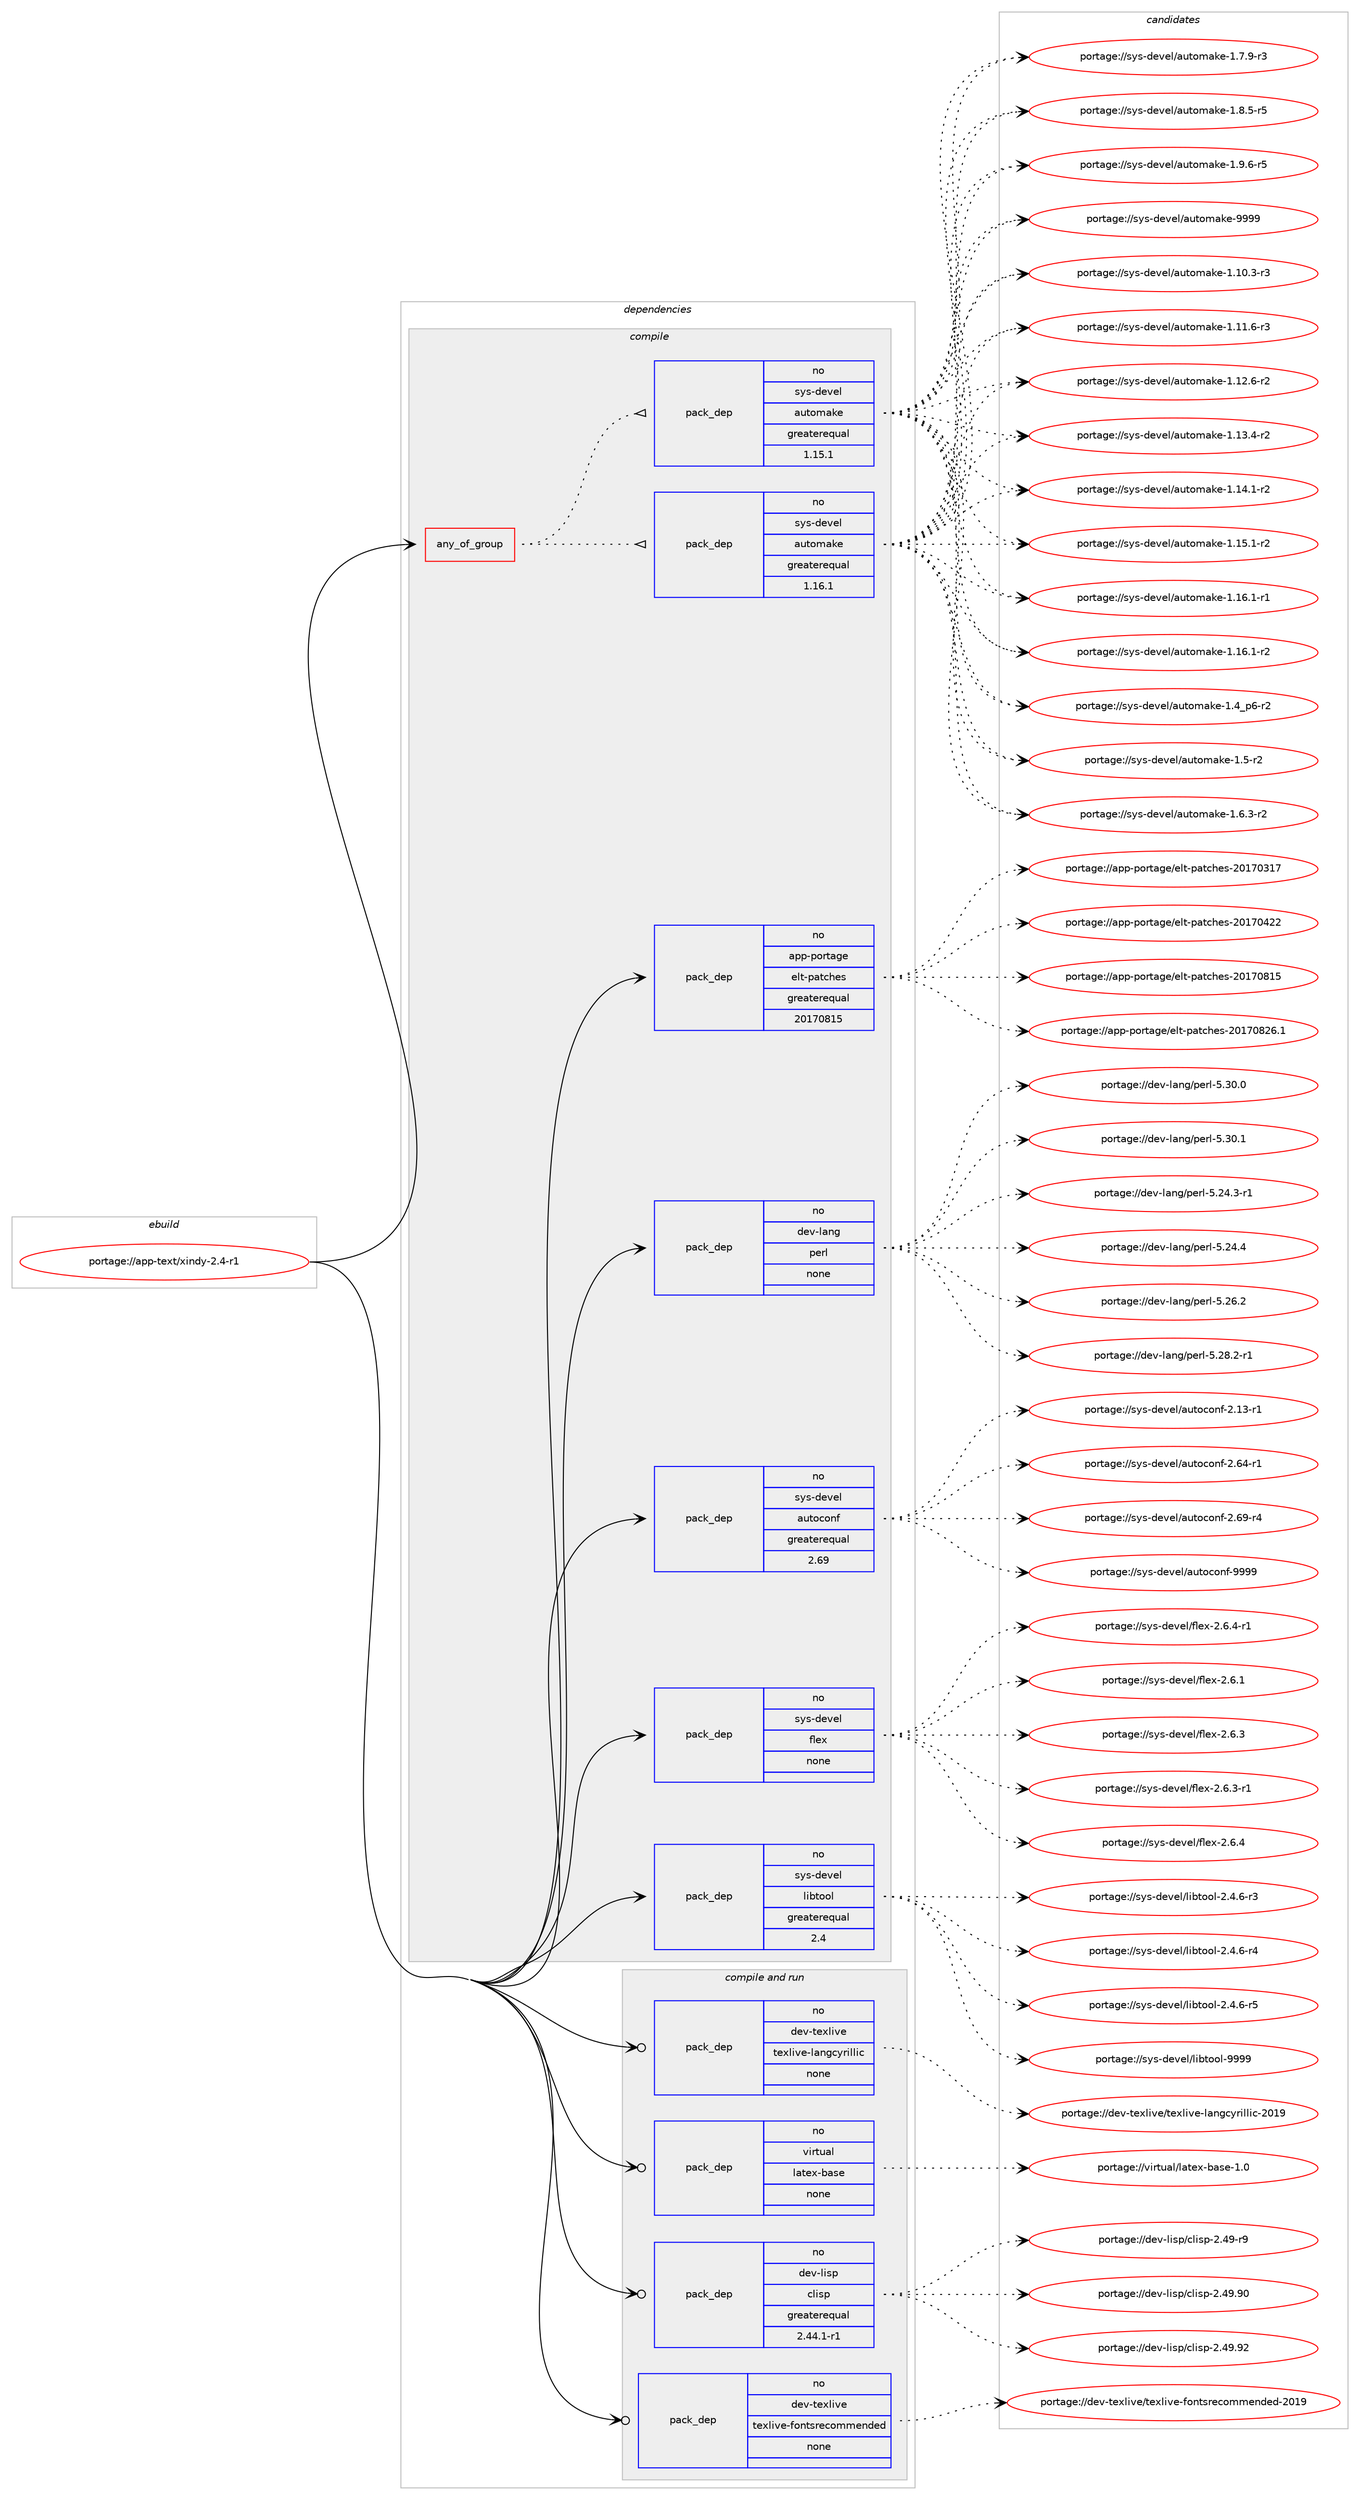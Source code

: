 digraph prolog {

# *************
# Graph options
# *************

newrank=true;
concentrate=true;
compound=true;
graph [rankdir=LR,fontname=Helvetica,fontsize=10,ranksep=1.5];#, ranksep=2.5, nodesep=0.2];
edge  [arrowhead=vee];
node  [fontname=Helvetica,fontsize=10];

# **********
# The ebuild
# **********

subgraph cluster_leftcol {
color=gray;
rank=same;
label=<<i>ebuild</i>>;
id [label="portage://app-text/xindy-2.4-r1", color=red, width=4, href="../app-text/xindy-2.4-r1.svg"];
}

# ****************
# The dependencies
# ****************

subgraph cluster_midcol {
color=gray;
label=<<i>dependencies</i>>;
subgraph cluster_compile {
fillcolor="#eeeeee";
style=filled;
label=<<i>compile</i>>;
subgraph any814 {
dependency48692 [label=<<TABLE BORDER="0" CELLBORDER="1" CELLSPACING="0" CELLPADDING="4"><TR><TD CELLPADDING="10">any_of_group</TD></TR></TABLE>>, shape=none, color=red];subgraph pack36217 {
dependency48693 [label=<<TABLE BORDER="0" CELLBORDER="1" CELLSPACING="0" CELLPADDING="4" WIDTH="220"><TR><TD ROWSPAN="6" CELLPADDING="30">pack_dep</TD></TR><TR><TD WIDTH="110">no</TD></TR><TR><TD>sys-devel</TD></TR><TR><TD>automake</TD></TR><TR><TD>greaterequal</TD></TR><TR><TD>1.16.1</TD></TR></TABLE>>, shape=none, color=blue];
}
dependency48692:e -> dependency48693:w [weight=20,style="dotted",arrowhead="oinv"];
subgraph pack36218 {
dependency48694 [label=<<TABLE BORDER="0" CELLBORDER="1" CELLSPACING="0" CELLPADDING="4" WIDTH="220"><TR><TD ROWSPAN="6" CELLPADDING="30">pack_dep</TD></TR><TR><TD WIDTH="110">no</TD></TR><TR><TD>sys-devel</TD></TR><TR><TD>automake</TD></TR><TR><TD>greaterequal</TD></TR><TR><TD>1.15.1</TD></TR></TABLE>>, shape=none, color=blue];
}
dependency48692:e -> dependency48694:w [weight=20,style="dotted",arrowhead="oinv"];
}
id:e -> dependency48692:w [weight=20,style="solid",arrowhead="vee"];
subgraph pack36219 {
dependency48695 [label=<<TABLE BORDER="0" CELLBORDER="1" CELLSPACING="0" CELLPADDING="4" WIDTH="220"><TR><TD ROWSPAN="6" CELLPADDING="30">pack_dep</TD></TR><TR><TD WIDTH="110">no</TD></TR><TR><TD>app-portage</TD></TR><TR><TD>elt-patches</TD></TR><TR><TD>greaterequal</TD></TR><TR><TD>20170815</TD></TR></TABLE>>, shape=none, color=blue];
}
id:e -> dependency48695:w [weight=20,style="solid",arrowhead="vee"];
subgraph pack36220 {
dependency48696 [label=<<TABLE BORDER="0" CELLBORDER="1" CELLSPACING="0" CELLPADDING="4" WIDTH="220"><TR><TD ROWSPAN="6" CELLPADDING="30">pack_dep</TD></TR><TR><TD WIDTH="110">no</TD></TR><TR><TD>dev-lang</TD></TR><TR><TD>perl</TD></TR><TR><TD>none</TD></TR><TR><TD></TD></TR></TABLE>>, shape=none, color=blue];
}
id:e -> dependency48696:w [weight=20,style="solid",arrowhead="vee"];
subgraph pack36221 {
dependency48697 [label=<<TABLE BORDER="0" CELLBORDER="1" CELLSPACING="0" CELLPADDING="4" WIDTH="220"><TR><TD ROWSPAN="6" CELLPADDING="30">pack_dep</TD></TR><TR><TD WIDTH="110">no</TD></TR><TR><TD>sys-devel</TD></TR><TR><TD>autoconf</TD></TR><TR><TD>greaterequal</TD></TR><TR><TD>2.69</TD></TR></TABLE>>, shape=none, color=blue];
}
id:e -> dependency48697:w [weight=20,style="solid",arrowhead="vee"];
subgraph pack36222 {
dependency48698 [label=<<TABLE BORDER="0" CELLBORDER="1" CELLSPACING="0" CELLPADDING="4" WIDTH="220"><TR><TD ROWSPAN="6" CELLPADDING="30">pack_dep</TD></TR><TR><TD WIDTH="110">no</TD></TR><TR><TD>sys-devel</TD></TR><TR><TD>flex</TD></TR><TR><TD>none</TD></TR><TR><TD></TD></TR></TABLE>>, shape=none, color=blue];
}
id:e -> dependency48698:w [weight=20,style="solid",arrowhead="vee"];
subgraph pack36223 {
dependency48699 [label=<<TABLE BORDER="0" CELLBORDER="1" CELLSPACING="0" CELLPADDING="4" WIDTH="220"><TR><TD ROWSPAN="6" CELLPADDING="30">pack_dep</TD></TR><TR><TD WIDTH="110">no</TD></TR><TR><TD>sys-devel</TD></TR><TR><TD>libtool</TD></TR><TR><TD>greaterequal</TD></TR><TR><TD>2.4</TD></TR></TABLE>>, shape=none, color=blue];
}
id:e -> dependency48699:w [weight=20,style="solid",arrowhead="vee"];
}
subgraph cluster_compileandrun {
fillcolor="#eeeeee";
style=filled;
label=<<i>compile and run</i>>;
subgraph pack36224 {
dependency48700 [label=<<TABLE BORDER="0" CELLBORDER="1" CELLSPACING="0" CELLPADDING="4" WIDTH="220"><TR><TD ROWSPAN="6" CELLPADDING="30">pack_dep</TD></TR><TR><TD WIDTH="110">no</TD></TR><TR><TD>dev-lisp</TD></TR><TR><TD>clisp</TD></TR><TR><TD>greaterequal</TD></TR><TR><TD>2.44.1-r1</TD></TR></TABLE>>, shape=none, color=blue];
}
id:e -> dependency48700:w [weight=20,style="solid",arrowhead="odotvee"];
subgraph pack36225 {
dependency48701 [label=<<TABLE BORDER="0" CELLBORDER="1" CELLSPACING="0" CELLPADDING="4" WIDTH="220"><TR><TD ROWSPAN="6" CELLPADDING="30">pack_dep</TD></TR><TR><TD WIDTH="110">no</TD></TR><TR><TD>dev-texlive</TD></TR><TR><TD>texlive-fontsrecommended</TD></TR><TR><TD>none</TD></TR><TR><TD></TD></TR></TABLE>>, shape=none, color=blue];
}
id:e -> dependency48701:w [weight=20,style="solid",arrowhead="odotvee"];
subgraph pack36226 {
dependency48702 [label=<<TABLE BORDER="0" CELLBORDER="1" CELLSPACING="0" CELLPADDING="4" WIDTH="220"><TR><TD ROWSPAN="6" CELLPADDING="30">pack_dep</TD></TR><TR><TD WIDTH="110">no</TD></TR><TR><TD>dev-texlive</TD></TR><TR><TD>texlive-langcyrillic</TD></TR><TR><TD>none</TD></TR><TR><TD></TD></TR></TABLE>>, shape=none, color=blue];
}
id:e -> dependency48702:w [weight=20,style="solid",arrowhead="odotvee"];
subgraph pack36227 {
dependency48703 [label=<<TABLE BORDER="0" CELLBORDER="1" CELLSPACING="0" CELLPADDING="4" WIDTH="220"><TR><TD ROWSPAN="6" CELLPADDING="30">pack_dep</TD></TR><TR><TD WIDTH="110">no</TD></TR><TR><TD>virtual</TD></TR><TR><TD>latex-base</TD></TR><TR><TD>none</TD></TR><TR><TD></TD></TR></TABLE>>, shape=none, color=blue];
}
id:e -> dependency48703:w [weight=20,style="solid",arrowhead="odotvee"];
}
subgraph cluster_run {
fillcolor="#eeeeee";
style=filled;
label=<<i>run</i>>;
}
}

# **************
# The candidates
# **************

subgraph cluster_choices {
rank=same;
color=gray;
label=<<i>candidates</i>>;

subgraph choice36217 {
color=black;
nodesep=1;
choiceportage11512111545100101118101108479711711611110997107101454946494846514511451 [label="portage://sys-devel/automake-1.10.3-r3", color=red, width=4,href="../sys-devel/automake-1.10.3-r3.svg"];
choiceportage11512111545100101118101108479711711611110997107101454946494946544511451 [label="portage://sys-devel/automake-1.11.6-r3", color=red, width=4,href="../sys-devel/automake-1.11.6-r3.svg"];
choiceportage11512111545100101118101108479711711611110997107101454946495046544511450 [label="portage://sys-devel/automake-1.12.6-r2", color=red, width=4,href="../sys-devel/automake-1.12.6-r2.svg"];
choiceportage11512111545100101118101108479711711611110997107101454946495146524511450 [label="portage://sys-devel/automake-1.13.4-r2", color=red, width=4,href="../sys-devel/automake-1.13.4-r2.svg"];
choiceportage11512111545100101118101108479711711611110997107101454946495246494511450 [label="portage://sys-devel/automake-1.14.1-r2", color=red, width=4,href="../sys-devel/automake-1.14.1-r2.svg"];
choiceportage11512111545100101118101108479711711611110997107101454946495346494511450 [label="portage://sys-devel/automake-1.15.1-r2", color=red, width=4,href="../sys-devel/automake-1.15.1-r2.svg"];
choiceportage11512111545100101118101108479711711611110997107101454946495446494511449 [label="portage://sys-devel/automake-1.16.1-r1", color=red, width=4,href="../sys-devel/automake-1.16.1-r1.svg"];
choiceportage11512111545100101118101108479711711611110997107101454946495446494511450 [label="portage://sys-devel/automake-1.16.1-r2", color=red, width=4,href="../sys-devel/automake-1.16.1-r2.svg"];
choiceportage115121115451001011181011084797117116111109971071014549465295112544511450 [label="portage://sys-devel/automake-1.4_p6-r2", color=red, width=4,href="../sys-devel/automake-1.4_p6-r2.svg"];
choiceportage11512111545100101118101108479711711611110997107101454946534511450 [label="portage://sys-devel/automake-1.5-r2", color=red, width=4,href="../sys-devel/automake-1.5-r2.svg"];
choiceportage115121115451001011181011084797117116111109971071014549465446514511450 [label="portage://sys-devel/automake-1.6.3-r2", color=red, width=4,href="../sys-devel/automake-1.6.3-r2.svg"];
choiceportage115121115451001011181011084797117116111109971071014549465546574511451 [label="portage://sys-devel/automake-1.7.9-r3", color=red, width=4,href="../sys-devel/automake-1.7.9-r3.svg"];
choiceportage115121115451001011181011084797117116111109971071014549465646534511453 [label="portage://sys-devel/automake-1.8.5-r5", color=red, width=4,href="../sys-devel/automake-1.8.5-r5.svg"];
choiceportage115121115451001011181011084797117116111109971071014549465746544511453 [label="portage://sys-devel/automake-1.9.6-r5", color=red, width=4,href="../sys-devel/automake-1.9.6-r5.svg"];
choiceportage115121115451001011181011084797117116111109971071014557575757 [label="portage://sys-devel/automake-9999", color=red, width=4,href="../sys-devel/automake-9999.svg"];
dependency48693:e -> choiceportage11512111545100101118101108479711711611110997107101454946494846514511451:w [style=dotted,weight="100"];
dependency48693:e -> choiceportage11512111545100101118101108479711711611110997107101454946494946544511451:w [style=dotted,weight="100"];
dependency48693:e -> choiceportage11512111545100101118101108479711711611110997107101454946495046544511450:w [style=dotted,weight="100"];
dependency48693:e -> choiceportage11512111545100101118101108479711711611110997107101454946495146524511450:w [style=dotted,weight="100"];
dependency48693:e -> choiceportage11512111545100101118101108479711711611110997107101454946495246494511450:w [style=dotted,weight="100"];
dependency48693:e -> choiceportage11512111545100101118101108479711711611110997107101454946495346494511450:w [style=dotted,weight="100"];
dependency48693:e -> choiceportage11512111545100101118101108479711711611110997107101454946495446494511449:w [style=dotted,weight="100"];
dependency48693:e -> choiceportage11512111545100101118101108479711711611110997107101454946495446494511450:w [style=dotted,weight="100"];
dependency48693:e -> choiceportage115121115451001011181011084797117116111109971071014549465295112544511450:w [style=dotted,weight="100"];
dependency48693:e -> choiceportage11512111545100101118101108479711711611110997107101454946534511450:w [style=dotted,weight="100"];
dependency48693:e -> choiceportage115121115451001011181011084797117116111109971071014549465446514511450:w [style=dotted,weight="100"];
dependency48693:e -> choiceportage115121115451001011181011084797117116111109971071014549465546574511451:w [style=dotted,weight="100"];
dependency48693:e -> choiceportage115121115451001011181011084797117116111109971071014549465646534511453:w [style=dotted,weight="100"];
dependency48693:e -> choiceportage115121115451001011181011084797117116111109971071014549465746544511453:w [style=dotted,weight="100"];
dependency48693:e -> choiceportage115121115451001011181011084797117116111109971071014557575757:w [style=dotted,weight="100"];
}
subgraph choice36218 {
color=black;
nodesep=1;
choiceportage11512111545100101118101108479711711611110997107101454946494846514511451 [label="portage://sys-devel/automake-1.10.3-r3", color=red, width=4,href="../sys-devel/automake-1.10.3-r3.svg"];
choiceportage11512111545100101118101108479711711611110997107101454946494946544511451 [label="portage://sys-devel/automake-1.11.6-r3", color=red, width=4,href="../sys-devel/automake-1.11.6-r3.svg"];
choiceportage11512111545100101118101108479711711611110997107101454946495046544511450 [label="portage://sys-devel/automake-1.12.6-r2", color=red, width=4,href="../sys-devel/automake-1.12.6-r2.svg"];
choiceportage11512111545100101118101108479711711611110997107101454946495146524511450 [label="portage://sys-devel/automake-1.13.4-r2", color=red, width=4,href="../sys-devel/automake-1.13.4-r2.svg"];
choiceportage11512111545100101118101108479711711611110997107101454946495246494511450 [label="portage://sys-devel/automake-1.14.1-r2", color=red, width=4,href="../sys-devel/automake-1.14.1-r2.svg"];
choiceportage11512111545100101118101108479711711611110997107101454946495346494511450 [label="portage://sys-devel/automake-1.15.1-r2", color=red, width=4,href="../sys-devel/automake-1.15.1-r2.svg"];
choiceportage11512111545100101118101108479711711611110997107101454946495446494511449 [label="portage://sys-devel/automake-1.16.1-r1", color=red, width=4,href="../sys-devel/automake-1.16.1-r1.svg"];
choiceportage11512111545100101118101108479711711611110997107101454946495446494511450 [label="portage://sys-devel/automake-1.16.1-r2", color=red, width=4,href="../sys-devel/automake-1.16.1-r2.svg"];
choiceportage115121115451001011181011084797117116111109971071014549465295112544511450 [label="portage://sys-devel/automake-1.4_p6-r2", color=red, width=4,href="../sys-devel/automake-1.4_p6-r2.svg"];
choiceportage11512111545100101118101108479711711611110997107101454946534511450 [label="portage://sys-devel/automake-1.5-r2", color=red, width=4,href="../sys-devel/automake-1.5-r2.svg"];
choiceportage115121115451001011181011084797117116111109971071014549465446514511450 [label="portage://sys-devel/automake-1.6.3-r2", color=red, width=4,href="../sys-devel/automake-1.6.3-r2.svg"];
choiceportage115121115451001011181011084797117116111109971071014549465546574511451 [label="portage://sys-devel/automake-1.7.9-r3", color=red, width=4,href="../sys-devel/automake-1.7.9-r3.svg"];
choiceportage115121115451001011181011084797117116111109971071014549465646534511453 [label="portage://sys-devel/automake-1.8.5-r5", color=red, width=4,href="../sys-devel/automake-1.8.5-r5.svg"];
choiceportage115121115451001011181011084797117116111109971071014549465746544511453 [label="portage://sys-devel/automake-1.9.6-r5", color=red, width=4,href="../sys-devel/automake-1.9.6-r5.svg"];
choiceportage115121115451001011181011084797117116111109971071014557575757 [label="portage://sys-devel/automake-9999", color=red, width=4,href="../sys-devel/automake-9999.svg"];
dependency48694:e -> choiceportage11512111545100101118101108479711711611110997107101454946494846514511451:w [style=dotted,weight="100"];
dependency48694:e -> choiceportage11512111545100101118101108479711711611110997107101454946494946544511451:w [style=dotted,weight="100"];
dependency48694:e -> choiceportage11512111545100101118101108479711711611110997107101454946495046544511450:w [style=dotted,weight="100"];
dependency48694:e -> choiceportage11512111545100101118101108479711711611110997107101454946495146524511450:w [style=dotted,weight="100"];
dependency48694:e -> choiceportage11512111545100101118101108479711711611110997107101454946495246494511450:w [style=dotted,weight="100"];
dependency48694:e -> choiceportage11512111545100101118101108479711711611110997107101454946495346494511450:w [style=dotted,weight="100"];
dependency48694:e -> choiceportage11512111545100101118101108479711711611110997107101454946495446494511449:w [style=dotted,weight="100"];
dependency48694:e -> choiceportage11512111545100101118101108479711711611110997107101454946495446494511450:w [style=dotted,weight="100"];
dependency48694:e -> choiceportage115121115451001011181011084797117116111109971071014549465295112544511450:w [style=dotted,weight="100"];
dependency48694:e -> choiceportage11512111545100101118101108479711711611110997107101454946534511450:w [style=dotted,weight="100"];
dependency48694:e -> choiceportage115121115451001011181011084797117116111109971071014549465446514511450:w [style=dotted,weight="100"];
dependency48694:e -> choiceportage115121115451001011181011084797117116111109971071014549465546574511451:w [style=dotted,weight="100"];
dependency48694:e -> choiceportage115121115451001011181011084797117116111109971071014549465646534511453:w [style=dotted,weight="100"];
dependency48694:e -> choiceportage115121115451001011181011084797117116111109971071014549465746544511453:w [style=dotted,weight="100"];
dependency48694:e -> choiceportage115121115451001011181011084797117116111109971071014557575757:w [style=dotted,weight="100"];
}
subgraph choice36219 {
color=black;
nodesep=1;
choiceportage97112112451121111141169710310147101108116451129711699104101115455048495548514955 [label="portage://app-portage/elt-patches-20170317", color=red, width=4,href="../app-portage/elt-patches-20170317.svg"];
choiceportage97112112451121111141169710310147101108116451129711699104101115455048495548525050 [label="portage://app-portage/elt-patches-20170422", color=red, width=4,href="../app-portage/elt-patches-20170422.svg"];
choiceportage97112112451121111141169710310147101108116451129711699104101115455048495548564953 [label="portage://app-portage/elt-patches-20170815", color=red, width=4,href="../app-portage/elt-patches-20170815.svg"];
choiceportage971121124511211111411697103101471011081164511297116991041011154550484955485650544649 [label="portage://app-portage/elt-patches-20170826.1", color=red, width=4,href="../app-portage/elt-patches-20170826.1.svg"];
dependency48695:e -> choiceportage97112112451121111141169710310147101108116451129711699104101115455048495548514955:w [style=dotted,weight="100"];
dependency48695:e -> choiceportage97112112451121111141169710310147101108116451129711699104101115455048495548525050:w [style=dotted,weight="100"];
dependency48695:e -> choiceportage97112112451121111141169710310147101108116451129711699104101115455048495548564953:w [style=dotted,weight="100"];
dependency48695:e -> choiceportage971121124511211111411697103101471011081164511297116991041011154550484955485650544649:w [style=dotted,weight="100"];
}
subgraph choice36220 {
color=black;
nodesep=1;
choiceportage100101118451089711010347112101114108455346505246514511449 [label="portage://dev-lang/perl-5.24.3-r1", color=red, width=4,href="../dev-lang/perl-5.24.3-r1.svg"];
choiceportage10010111845108971101034711210111410845534650524652 [label="portage://dev-lang/perl-5.24.4", color=red, width=4,href="../dev-lang/perl-5.24.4.svg"];
choiceportage10010111845108971101034711210111410845534650544650 [label="portage://dev-lang/perl-5.26.2", color=red, width=4,href="../dev-lang/perl-5.26.2.svg"];
choiceportage100101118451089711010347112101114108455346505646504511449 [label="portage://dev-lang/perl-5.28.2-r1", color=red, width=4,href="../dev-lang/perl-5.28.2-r1.svg"];
choiceportage10010111845108971101034711210111410845534651484648 [label="portage://dev-lang/perl-5.30.0", color=red, width=4,href="../dev-lang/perl-5.30.0.svg"];
choiceportage10010111845108971101034711210111410845534651484649 [label="portage://dev-lang/perl-5.30.1", color=red, width=4,href="../dev-lang/perl-5.30.1.svg"];
dependency48696:e -> choiceportage100101118451089711010347112101114108455346505246514511449:w [style=dotted,weight="100"];
dependency48696:e -> choiceportage10010111845108971101034711210111410845534650524652:w [style=dotted,weight="100"];
dependency48696:e -> choiceportage10010111845108971101034711210111410845534650544650:w [style=dotted,weight="100"];
dependency48696:e -> choiceportage100101118451089711010347112101114108455346505646504511449:w [style=dotted,weight="100"];
dependency48696:e -> choiceportage10010111845108971101034711210111410845534651484648:w [style=dotted,weight="100"];
dependency48696:e -> choiceportage10010111845108971101034711210111410845534651484649:w [style=dotted,weight="100"];
}
subgraph choice36221 {
color=black;
nodesep=1;
choiceportage1151211154510010111810110847971171161119911111010245504649514511449 [label="portage://sys-devel/autoconf-2.13-r1", color=red, width=4,href="../sys-devel/autoconf-2.13-r1.svg"];
choiceportage1151211154510010111810110847971171161119911111010245504654524511449 [label="portage://sys-devel/autoconf-2.64-r1", color=red, width=4,href="../sys-devel/autoconf-2.64-r1.svg"];
choiceportage1151211154510010111810110847971171161119911111010245504654574511452 [label="portage://sys-devel/autoconf-2.69-r4", color=red, width=4,href="../sys-devel/autoconf-2.69-r4.svg"];
choiceportage115121115451001011181011084797117116111991111101024557575757 [label="portage://sys-devel/autoconf-9999", color=red, width=4,href="../sys-devel/autoconf-9999.svg"];
dependency48697:e -> choiceportage1151211154510010111810110847971171161119911111010245504649514511449:w [style=dotted,weight="100"];
dependency48697:e -> choiceportage1151211154510010111810110847971171161119911111010245504654524511449:w [style=dotted,weight="100"];
dependency48697:e -> choiceportage1151211154510010111810110847971171161119911111010245504654574511452:w [style=dotted,weight="100"];
dependency48697:e -> choiceportage115121115451001011181011084797117116111991111101024557575757:w [style=dotted,weight="100"];
}
subgraph choice36222 {
color=black;
nodesep=1;
choiceportage1151211154510010111810110847102108101120455046544649 [label="portage://sys-devel/flex-2.6.1", color=red, width=4,href="../sys-devel/flex-2.6.1.svg"];
choiceportage1151211154510010111810110847102108101120455046544651 [label="portage://sys-devel/flex-2.6.3", color=red, width=4,href="../sys-devel/flex-2.6.3.svg"];
choiceportage11512111545100101118101108471021081011204550465446514511449 [label="portage://sys-devel/flex-2.6.3-r1", color=red, width=4,href="../sys-devel/flex-2.6.3-r1.svg"];
choiceportage1151211154510010111810110847102108101120455046544652 [label="portage://sys-devel/flex-2.6.4", color=red, width=4,href="../sys-devel/flex-2.6.4.svg"];
choiceportage11512111545100101118101108471021081011204550465446524511449 [label="portage://sys-devel/flex-2.6.4-r1", color=red, width=4,href="../sys-devel/flex-2.6.4-r1.svg"];
dependency48698:e -> choiceportage1151211154510010111810110847102108101120455046544649:w [style=dotted,weight="100"];
dependency48698:e -> choiceportage1151211154510010111810110847102108101120455046544651:w [style=dotted,weight="100"];
dependency48698:e -> choiceportage11512111545100101118101108471021081011204550465446514511449:w [style=dotted,weight="100"];
dependency48698:e -> choiceportage1151211154510010111810110847102108101120455046544652:w [style=dotted,weight="100"];
dependency48698:e -> choiceportage11512111545100101118101108471021081011204550465446524511449:w [style=dotted,weight="100"];
}
subgraph choice36223 {
color=black;
nodesep=1;
choiceportage1151211154510010111810110847108105981161111111084550465246544511451 [label="portage://sys-devel/libtool-2.4.6-r3", color=red, width=4,href="../sys-devel/libtool-2.4.6-r3.svg"];
choiceportage1151211154510010111810110847108105981161111111084550465246544511452 [label="portage://sys-devel/libtool-2.4.6-r4", color=red, width=4,href="../sys-devel/libtool-2.4.6-r4.svg"];
choiceportage1151211154510010111810110847108105981161111111084550465246544511453 [label="portage://sys-devel/libtool-2.4.6-r5", color=red, width=4,href="../sys-devel/libtool-2.4.6-r5.svg"];
choiceportage1151211154510010111810110847108105981161111111084557575757 [label="portage://sys-devel/libtool-9999", color=red, width=4,href="../sys-devel/libtool-9999.svg"];
dependency48699:e -> choiceportage1151211154510010111810110847108105981161111111084550465246544511451:w [style=dotted,weight="100"];
dependency48699:e -> choiceportage1151211154510010111810110847108105981161111111084550465246544511452:w [style=dotted,weight="100"];
dependency48699:e -> choiceportage1151211154510010111810110847108105981161111111084550465246544511453:w [style=dotted,weight="100"];
dependency48699:e -> choiceportage1151211154510010111810110847108105981161111111084557575757:w [style=dotted,weight="100"];
}
subgraph choice36224 {
color=black;
nodesep=1;
choiceportage10010111845108105115112479910810511511245504652574511457 [label="portage://dev-lisp/clisp-2.49-r9", color=red, width=4,href="../dev-lisp/clisp-2.49-r9.svg"];
choiceportage1001011184510810511511247991081051151124550465257465748 [label="portage://dev-lisp/clisp-2.49.90", color=red, width=4,href="../dev-lisp/clisp-2.49.90.svg"];
choiceportage1001011184510810511511247991081051151124550465257465750 [label="portage://dev-lisp/clisp-2.49.92", color=red, width=4,href="../dev-lisp/clisp-2.49.92.svg"];
dependency48700:e -> choiceportage10010111845108105115112479910810511511245504652574511457:w [style=dotted,weight="100"];
dependency48700:e -> choiceportage1001011184510810511511247991081051151124550465257465748:w [style=dotted,weight="100"];
dependency48700:e -> choiceportage1001011184510810511511247991081051151124550465257465750:w [style=dotted,weight="100"];
}
subgraph choice36225 {
color=black;
nodesep=1;
choiceportage100101118451161011201081051181014711610112010810511810145102111110116115114101991111091091011101001011004550484957 [label="portage://dev-texlive/texlive-fontsrecommended-2019", color=red, width=4,href="../dev-texlive/texlive-fontsrecommended-2019.svg"];
dependency48701:e -> choiceportage100101118451161011201081051181014711610112010810511810145102111110116115114101991111091091011101001011004550484957:w [style=dotted,weight="100"];
}
subgraph choice36226 {
color=black;
nodesep=1;
choiceportage1001011184511610112010810511810147116101120108105118101451089711010399121114105108108105994550484957 [label="portage://dev-texlive/texlive-langcyrillic-2019", color=red, width=4,href="../dev-texlive/texlive-langcyrillic-2019.svg"];
dependency48702:e -> choiceportage1001011184511610112010810511810147116101120108105118101451089711010399121114105108108105994550484957:w [style=dotted,weight="100"];
}
subgraph choice36227 {
color=black;
nodesep=1;
choiceportage11810511411611797108471089711610112045989711510145494648 [label="portage://virtual/latex-base-1.0", color=red, width=4,href="../virtual/latex-base-1.0.svg"];
dependency48703:e -> choiceportage11810511411611797108471089711610112045989711510145494648:w [style=dotted,weight="100"];
}
}

}
